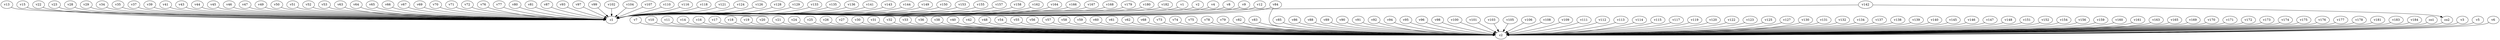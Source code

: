 strict digraph  {
c1;
c2;
v1;
v2;
v3;
v4;
v5;
v6;
v7;
v8;
v9;
v10;
v11;
v12;
v13;
v14;
v15;
v16;
v17;
v18;
v19;
v20;
v21;
v22;
v23;
v24;
v25;
v26;
v27;
v28;
v29;
v30;
v31;
v32;
v33;
v34;
v35;
v36;
v37;
v38;
v39;
v40;
v41;
v42;
v43;
v44;
v45;
v46;
v47;
v48;
v49;
v50;
v51;
v52;
v53;
v54;
v55;
v56;
v57;
v58;
v59;
v60;
v61;
v62;
v63;
v64;
v65;
v66;
v67;
v68;
v69;
v70;
v71;
v72;
v73;
v74;
v75;
v76;
v77;
v78;
v79;
v80;
v81;
v82;
v83;
v84;
v85;
v86;
v87;
v88;
v89;
v90;
v91;
v92;
v93;
v94;
v95;
v96;
v97;
v98;
v99;
v100;
v101;
v102;
v103;
v104;
v105;
v106;
v107;
v108;
v109;
v110;
v111;
v112;
v113;
v114;
v115;
v116;
v117;
v118;
v119;
v120;
v121;
v122;
v123;
v124;
v125;
v126;
v127;
v128;
v129;
v130;
v131;
v132;
v133;
v134;
v135;
v136;
v137;
v138;
v139;
v140;
v141;
v142;
v143;
v144;
v145;
v146;
v147;
v148;
v149;
v150;
v151;
v152;
v153;
v154;
v155;
v156;
v157;
v158;
v159;
v160;
v161;
v162;
v163;
v164;
v165;
v166;
v167;
v168;
v169;
v170;
v171;
v172;
v173;
v174;
v175;
v176;
v177;
v178;
v179;
v180;
v181;
v182;
v183;
v184;
co1;
co2;
v1 -> c1  [weight=1];
v2 -> c1  [weight=1];
v3 -> c2  [weight=1];
v4 -> c1  [weight=1];
v5 -> c2  [weight=1];
v6 -> c2  [weight=1];
v7 -> c2  [weight=1];
v8 -> c1  [weight=1];
v9 -> c1  [weight=1];
v10 -> c2  [weight=1];
v11 -> c2  [weight=1];
v12 -> c1  [weight=1];
v13 -> c1  [weight=1];
v14 -> c2  [weight=1];
v15 -> c1  [weight=1];
v16 -> c2  [weight=1];
v17 -> c2  [weight=1];
v18 -> c2  [weight=1];
v19 -> c2  [weight=1];
v20 -> c2  [weight=1];
v21 -> c2  [weight=1];
v22 -> c1  [weight=1];
v23 -> c1  [weight=1];
v24 -> c2  [weight=1];
v25 -> c2  [weight=1];
v26 -> c2  [weight=1];
v27 -> c2  [weight=1];
v28 -> c1  [weight=1];
v29 -> c1  [weight=1];
v30 -> c2  [weight=1];
v31 -> c2  [weight=1];
v32 -> c2  [weight=1];
v33 -> c2  [weight=1];
v34 -> c1  [weight=1];
v35 -> c1  [weight=1];
v36 -> c2  [weight=1];
v37 -> c1  [weight=1];
v38 -> c2  [weight=1];
v39 -> c1  [weight=1];
v40 -> c2  [weight=1];
v41 -> c1  [weight=1];
v42 -> c2  [weight=1];
v43 -> c1  [weight=1];
v44 -> c1  [weight=1];
v45 -> c1  [weight=1];
v46 -> c1  [weight=1];
v47 -> c1  [weight=1];
v48 -> c2  [weight=1];
v49 -> c1  [weight=1];
v50 -> c1  [weight=1];
v51 -> c1  [weight=1];
v52 -> c1  [weight=1];
v53 -> c1  [weight=1];
v54 -> c2  [weight=1];
v55 -> c2  [weight=1];
v56 -> c2  [weight=1];
v57 -> c2  [weight=1];
v58 -> c2  [weight=1];
v59 -> c2  [weight=1];
v60 -> c2  [weight=1];
v61 -> c2  [weight=1];
v62 -> c2  [weight=1];
v63 -> c1  [weight=1];
v64 -> c1  [weight=1];
v65 -> c1  [weight=1];
v66 -> c1  [weight=1];
v67 -> c1  [weight=1];
v68 -> c2  [weight=1];
v69 -> c1  [weight=1];
v70 -> c1  [weight=1];
v71 -> c1  [weight=1];
v72 -> c1  [weight=1];
v73 -> c2  [weight=1];
v74 -> c2  [weight=1];
v75 -> c2  [weight=1];
v76 -> c1  [weight=1];
v77 -> c1  [weight=1];
v78 -> c2  [weight=1];
v79 -> c2  [weight=1];
v80 -> c1  [weight=1];
v81 -> c1  [weight=1];
v82 -> c2  [weight=1];
v83 -> c2  [weight=1];
v84 -> c2  [weight=1];
v84 -> c1  [weight=1];
v85 -> c2  [weight=1];
v86 -> c2  [weight=1];
v87 -> c1  [weight=1];
v88 -> c2  [weight=1];
v89 -> c2  [weight=1];
v90 -> c2  [weight=1];
v91 -> c2  [weight=1];
v92 -> c2  [weight=1];
v93 -> c1  [weight=1];
v94 -> c2  [weight=1];
v95 -> c2  [weight=1];
v96 -> c2  [weight=1];
v97 -> c1  [weight=1];
v98 -> c2  [weight=1];
v99 -> c1  [weight=1];
v100 -> c2  [weight=1];
v101 -> c2  [weight=1];
v102 -> c1  [weight=1];
v103 -> c2  [weight=1];
v104 -> c1  [weight=1];
v105 -> c2  [weight=1];
v106 -> c2  [weight=1];
v107 -> c1  [weight=1];
v108 -> c2  [weight=1];
v109 -> c2  [weight=1];
v110 -> c1  [weight=1];
v111 -> c2  [weight=1];
v112 -> c2  [weight=1];
v113 -> c2  [weight=1];
v114 -> c2  [weight=1];
v115 -> c2  [weight=1];
v116 -> c1  [weight=1];
v117 -> c2  [weight=1];
v118 -> c1  [weight=1];
v119 -> c2  [weight=1];
v120 -> c2  [weight=1];
v121 -> c1  [weight=1];
v122 -> c2  [weight=1];
v123 -> c2  [weight=1];
v124 -> c1  [weight=1];
v125 -> c2  [weight=1];
v126 -> c1  [weight=1];
v127 -> c2  [weight=1];
v128 -> c1  [weight=1];
v129 -> c1  [weight=1];
v130 -> c2  [weight=1];
v131 -> c2  [weight=1];
v132 -> c2  [weight=1];
v133 -> c1  [weight=1];
v134 -> c2  [weight=1];
v135 -> c1  [weight=1];
v136 -> c1  [weight=1];
v137 -> c2  [weight=1];
v138 -> c2  [weight=1];
v139 -> c2  [weight=1];
v140 -> c2  [weight=1];
v141 -> c1  [weight=1];
v142 -> c1  [weight=1];
v142 -> co2  [weight=1];
v143 -> c1  [weight=1];
v144 -> c1  [weight=1];
v145 -> c2  [weight=1];
v146 -> c2  [weight=1];
v147 -> c2  [weight=1];
v148 -> c2  [weight=1];
v149 -> c1  [weight=1];
v150 -> c1  [weight=1];
v151 -> c2  [weight=1];
v152 -> c2  [weight=1];
v153 -> c1  [weight=1];
v154 -> c2  [weight=1];
v155 -> c1  [weight=1];
v156 -> c2  [weight=1];
v157 -> c1  [weight=1];
v158 -> c1  [weight=1];
v159 -> c2  [weight=1];
v160 -> c2  [weight=1];
v161 -> c2  [weight=1];
v162 -> c1  [weight=1];
v163 -> c2  [weight=1];
v164 -> c1  [weight=1];
v165 -> c2  [weight=1];
v166 -> c1  [weight=1];
v167 -> c1  [weight=1];
v168 -> c1  [weight=1];
v169 -> c2  [weight=1];
v170 -> c2  [weight=1];
v171 -> c2  [weight=1];
v172 -> c2  [weight=1];
v173 -> c2  [weight=1];
v174 -> c2  [weight=1];
v175 -> c2  [weight=1];
v176 -> c2  [weight=1];
v177 -> c2  [weight=1];
v178 -> c2  [weight=1];
v179 -> c1  [weight=1];
v180 -> c1  [weight=1];
v181 -> c2  [weight=1];
v182 -> c1  [weight=1];
v183 -> c2  [weight=1];
v184 -> c2  [weight=1];
co1 -> c2  [weight=1];
co2 -> c2  [weight=1];
}

